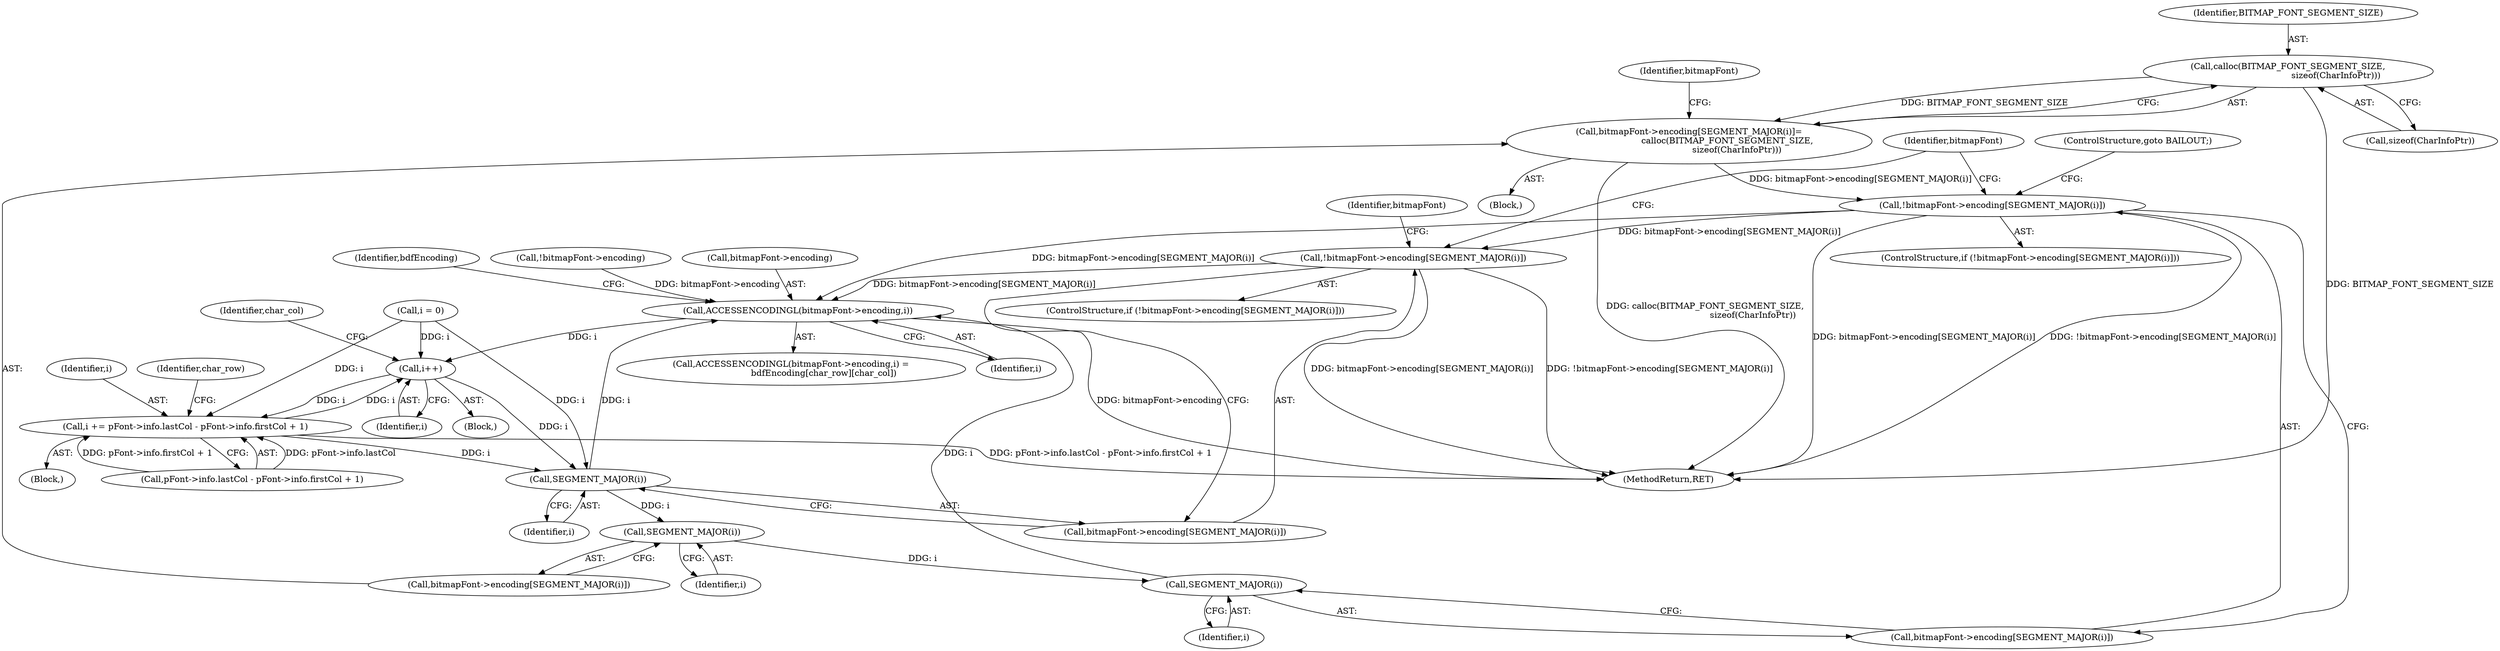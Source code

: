 digraph "0_libxfont_4d024ac10f964f6bd372ae0dd14f02772a6e5f63@API" {
"1001159" [label="(Call,calloc(BITMAP_FONT_SEGMENT_SIZE,\n                                   sizeof(CharInfoPtr)))"];
"1001152" [label="(Call,bitmapFont->encoding[SEGMENT_MAJOR(i)]=\n                            calloc(BITMAP_FONT_SEGMENT_SIZE,\n                                   sizeof(CharInfoPtr)))"];
"1001164" [label="(Call,!bitmapFont->encoding[SEGMENT_MAJOR(i)])"];
"1001144" [label="(Call,!bitmapFont->encoding[SEGMENT_MAJOR(i)])"];
"1001173" [label="(Call,ACCESSENCODINGL(bitmapFont->encoding,i))"];
"1001183" [label="(Call,i++)"];
"1001092" [label="(Call,i += pFont->info.lastCol - pFont->info.firstCol + 1)"];
"1001149" [label="(Call,SEGMENT_MAJOR(i))"];
"1001157" [label="(Call,SEGMENT_MAJOR(i))"];
"1001169" [label="(Call,SEGMENT_MAJOR(i))"];
"1001159" [label="(Call,calloc(BITMAP_FONT_SEGMENT_SIZE,\n                                   sizeof(CharInfoPtr)))"];
"1001174" [label="(Call,bitmapFont->encoding)"];
"1001180" [label="(Identifier,bdfEncoding)"];
"1001144" [label="(Call,!bitmapFont->encoding[SEGMENT_MAJOR(i)])"];
"1001151" [label="(Block,)"];
"1001143" [label="(ControlStructure,if (!bitmapFont->encoding[SEGMENT_MAJOR(i)]))"];
"1001167" [label="(Identifier,bitmapFont)"];
"1001145" [label="(Call,bitmapFont->encoding[SEGMENT_MAJOR(i)])"];
"1001157" [label="(Call,SEGMENT_MAJOR(i))"];
"1001160" [label="(Identifier,BITMAP_FONT_SEGMENT_SIZE)"];
"1001094" [label="(Call,pFont->info.lastCol - pFont->info.firstCol + 1)"];
"1001224" [label="(MethodReturn,RET)"];
"1001171" [label="(ControlStructure,goto BAILOUT;)"];
"1001175" [label="(Identifier,bitmapFont)"];
"1001169" [label="(Call,SEGMENT_MAJOR(i))"];
"1001055" [label="(Call,i = 0)"];
"1001034" [label="(Call,!bitmapFont->encoding)"];
"1001084" [label="(Block,)"];
"1001152" [label="(Call,bitmapFont->encoding[SEGMENT_MAJOR(i)]=\n                            calloc(BITMAP_FONT_SEGMENT_SIZE,\n                                   sizeof(CharInfoPtr)))"];
"1001093" [label="(Identifier,i)"];
"1001074" [label="(Identifier,char_row)"];
"1001173" [label="(Call,ACCESSENCODINGL(bitmapFont->encoding,i))"];
"1001150" [label="(Identifier,i)"];
"1001125" [label="(Identifier,char_col)"];
"1001177" [label="(Identifier,i)"];
"1001092" [label="(Call,i += pFont->info.lastCol - pFont->info.firstCol + 1)"];
"1001161" [label="(Call,sizeof(CharInfoPtr))"];
"1001183" [label="(Call,i++)"];
"1001165" [label="(Call,bitmapFont->encoding[SEGMENT_MAJOR(i)])"];
"1001158" [label="(Identifier,i)"];
"1001149" [label="(Call,SEGMENT_MAJOR(i))"];
"1001172" [label="(Call,ACCESSENCODINGL(bitmapFont->encoding,i) =\n                        bdfEncoding[char_row][char_col])"];
"1001153" [label="(Call,bitmapFont->encoding[SEGMENT_MAJOR(i)])"];
"1001184" [label="(Identifier,i)"];
"1001126" [label="(Block,)"];
"1001155" [label="(Identifier,bitmapFont)"];
"1001163" [label="(ControlStructure,if (!bitmapFont->encoding[SEGMENT_MAJOR(i)]))"];
"1001164" [label="(Call,!bitmapFont->encoding[SEGMENT_MAJOR(i)])"];
"1001170" [label="(Identifier,i)"];
"1001159" -> "1001152"  [label="AST: "];
"1001159" -> "1001161"  [label="CFG: "];
"1001160" -> "1001159"  [label="AST: "];
"1001161" -> "1001159"  [label="AST: "];
"1001152" -> "1001159"  [label="CFG: "];
"1001159" -> "1001224"  [label="DDG: BITMAP_FONT_SEGMENT_SIZE"];
"1001159" -> "1001152"  [label="DDG: BITMAP_FONT_SEGMENT_SIZE"];
"1001152" -> "1001151"  [label="AST: "];
"1001153" -> "1001152"  [label="AST: "];
"1001167" -> "1001152"  [label="CFG: "];
"1001152" -> "1001224"  [label="DDG: calloc(BITMAP_FONT_SEGMENT_SIZE,\n                                   sizeof(CharInfoPtr))"];
"1001152" -> "1001164"  [label="DDG: bitmapFont->encoding[SEGMENT_MAJOR(i)]"];
"1001164" -> "1001163"  [label="AST: "];
"1001164" -> "1001165"  [label="CFG: "];
"1001165" -> "1001164"  [label="AST: "];
"1001171" -> "1001164"  [label="CFG: "];
"1001175" -> "1001164"  [label="CFG: "];
"1001164" -> "1001224"  [label="DDG: bitmapFont->encoding[SEGMENT_MAJOR(i)]"];
"1001164" -> "1001224"  [label="DDG: !bitmapFont->encoding[SEGMENT_MAJOR(i)]"];
"1001164" -> "1001144"  [label="DDG: bitmapFont->encoding[SEGMENT_MAJOR(i)]"];
"1001164" -> "1001173"  [label="DDG: bitmapFont->encoding[SEGMENT_MAJOR(i)]"];
"1001144" -> "1001143"  [label="AST: "];
"1001144" -> "1001145"  [label="CFG: "];
"1001145" -> "1001144"  [label="AST: "];
"1001155" -> "1001144"  [label="CFG: "];
"1001175" -> "1001144"  [label="CFG: "];
"1001144" -> "1001224"  [label="DDG: bitmapFont->encoding[SEGMENT_MAJOR(i)]"];
"1001144" -> "1001224"  [label="DDG: !bitmapFont->encoding[SEGMENT_MAJOR(i)]"];
"1001144" -> "1001173"  [label="DDG: bitmapFont->encoding[SEGMENT_MAJOR(i)]"];
"1001173" -> "1001172"  [label="AST: "];
"1001173" -> "1001177"  [label="CFG: "];
"1001174" -> "1001173"  [label="AST: "];
"1001177" -> "1001173"  [label="AST: "];
"1001180" -> "1001173"  [label="CFG: "];
"1001173" -> "1001224"  [label="DDG: bitmapFont->encoding"];
"1001034" -> "1001173"  [label="DDG: bitmapFont->encoding"];
"1001169" -> "1001173"  [label="DDG: i"];
"1001149" -> "1001173"  [label="DDG: i"];
"1001173" -> "1001183"  [label="DDG: i"];
"1001183" -> "1001126"  [label="AST: "];
"1001183" -> "1001184"  [label="CFG: "];
"1001184" -> "1001183"  [label="AST: "];
"1001125" -> "1001183"  [label="CFG: "];
"1001183" -> "1001092"  [label="DDG: i"];
"1001183" -> "1001149"  [label="DDG: i"];
"1001055" -> "1001183"  [label="DDG: i"];
"1001092" -> "1001183"  [label="DDG: i"];
"1001092" -> "1001084"  [label="AST: "];
"1001092" -> "1001094"  [label="CFG: "];
"1001093" -> "1001092"  [label="AST: "];
"1001094" -> "1001092"  [label="AST: "];
"1001074" -> "1001092"  [label="CFG: "];
"1001092" -> "1001224"  [label="DDG: pFont->info.lastCol - pFont->info.firstCol + 1"];
"1001094" -> "1001092"  [label="DDG: pFont->info.lastCol"];
"1001094" -> "1001092"  [label="DDG: pFont->info.firstCol + 1"];
"1001055" -> "1001092"  [label="DDG: i"];
"1001092" -> "1001149"  [label="DDG: i"];
"1001149" -> "1001145"  [label="AST: "];
"1001149" -> "1001150"  [label="CFG: "];
"1001150" -> "1001149"  [label="AST: "];
"1001145" -> "1001149"  [label="CFG: "];
"1001055" -> "1001149"  [label="DDG: i"];
"1001149" -> "1001157"  [label="DDG: i"];
"1001157" -> "1001153"  [label="AST: "];
"1001157" -> "1001158"  [label="CFG: "];
"1001158" -> "1001157"  [label="AST: "];
"1001153" -> "1001157"  [label="CFG: "];
"1001157" -> "1001169"  [label="DDG: i"];
"1001169" -> "1001165"  [label="AST: "];
"1001169" -> "1001170"  [label="CFG: "];
"1001170" -> "1001169"  [label="AST: "];
"1001165" -> "1001169"  [label="CFG: "];
}
